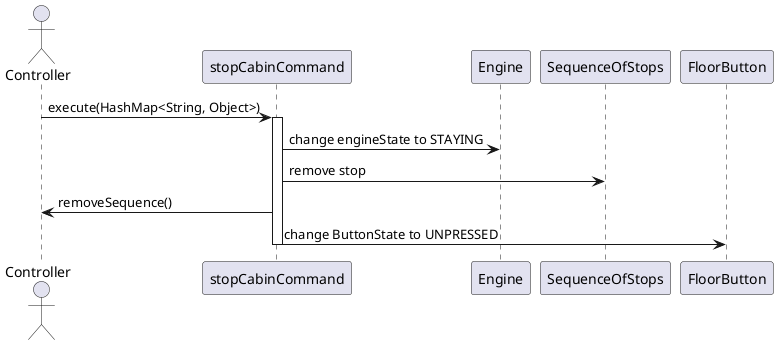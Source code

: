 @startuml

actor Controller

Controller -> stopCabinCommand: execute(HashMap<String, Object>)
activate stopCabinCommand
stopCabinCommand -> Engine: change engineState to STAYING
stopCabinCommand -> SequenceOfStops: remove stop
stopCabinCommand -> Controller: removeSequence()
stopCabinCommand -> FloorButton: change ButtonState to UNPRESSED
deactivate stopCabinCommand

@enduml
